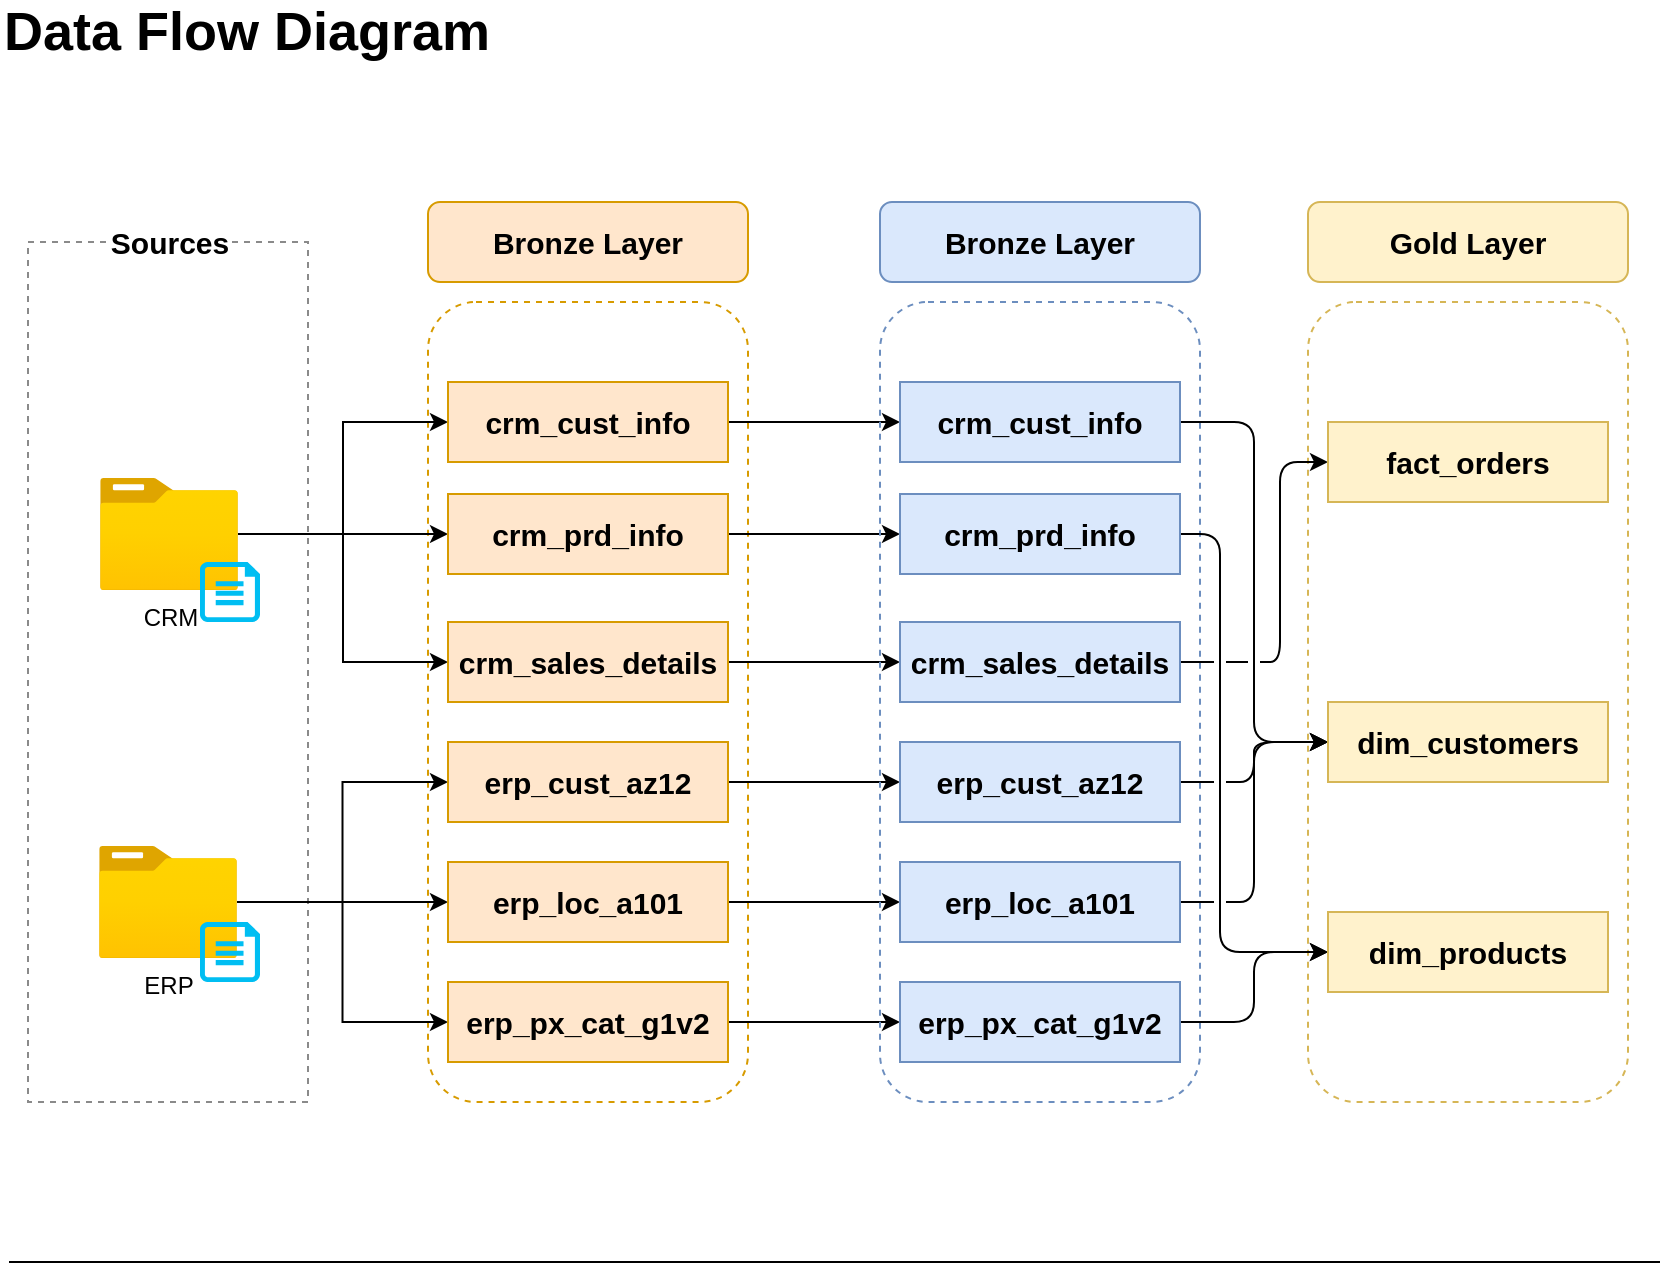 <mxfile version="28.0.6">
  <diagram name="Page-1" id="b2kekK9_2jWySMDAzPlP">
    <mxGraphModel dx="1188" dy="741" grid="1" gridSize="10" guides="1" tooltips="1" connect="1" arrows="1" fold="1" page="1" pageScale="1" pageWidth="850" pageHeight="1100" math="0" shadow="0">
      <root>
        <mxCell id="0" />
        <mxCell id="1" parent="0" />
        <mxCell id="WbQk5H_e2WWCLxe1NhMA-1" value="" style="rounded=0;whiteSpace=wrap;html=1;fillColor=none;strokeColor=light-dark(#8a8a8a, #ededed);dashed=1;" parent="1" vertex="1">
          <mxGeometry x="24" y="170" width="140" height="430" as="geometry" />
        </mxCell>
        <mxCell id="WbQk5H_e2WWCLxe1NhMA-2" value="Sources" style="rounded=0;whiteSpace=wrap;html=1;strokeColor=none;fontSize=15;fontStyle=1" parent="1" vertex="1">
          <mxGeometry x="64.5" y="150" width="60" height="40" as="geometry" />
        </mxCell>
        <mxCell id="WbQk5H_e2WWCLxe1NhMA-4" value="" style="rounded=1;whiteSpace=wrap;html=1;fillColor=default;strokeColor=#d79b00;dashed=1;fillStyle=hatch;" parent="1" vertex="1">
          <mxGeometry x="224" y="200" width="160" height="400" as="geometry" />
        </mxCell>
        <mxCell id="WbQk5H_e2WWCLxe1NhMA-5" value="Bronze Layer" style="rounded=1;whiteSpace=wrap;html=1;strokeColor=#d79b00;fontSize=15;fontStyle=1;fillColor=#ffe6cc;" parent="1" vertex="1">
          <mxGeometry x="224" y="150" width="160" height="40" as="geometry" />
        </mxCell>
        <mxCell id="WbQk5H_e2WWCLxe1NhMA-8" value="" style="rounded=1;whiteSpace=wrap;html=1;fillColor=default;strokeColor=#d6b656;dashed=1;fillStyle=hatch;" parent="1" vertex="1">
          <mxGeometry x="664" y="200" width="160" height="400" as="geometry" />
        </mxCell>
        <mxCell id="WbQk5H_e2WWCLxe1NhMA-9" value="Gold Layer" style="rounded=1;whiteSpace=wrap;html=1;strokeColor=#d6b656;fontSize=15;fontStyle=1;fillColor=#fff2cc;" parent="1" vertex="1">
          <mxGeometry x="664" y="150" width="160" height="40" as="geometry" />
        </mxCell>
        <mxCell id="WbQk5H_e2WWCLxe1NhMA-18" style="edgeStyle=orthogonalEdgeStyle;rounded=0;orthogonalLoop=1;jettySize=auto;html=1;entryX=0;entryY=0.5;entryDx=0;entryDy=0;" parent="1" source="WbQk5H_e2WWCLxe1NhMA-10" target="WbQk5H_e2WWCLxe1NhMA-12" edge="1">
          <mxGeometry relative="1" as="geometry" />
        </mxCell>
        <mxCell id="WbQk5H_e2WWCLxe1NhMA-20" style="edgeStyle=orthogonalEdgeStyle;rounded=0;orthogonalLoop=1;jettySize=auto;html=1;entryX=0;entryY=0.5;entryDx=0;entryDy=0;" parent="1" source="WbQk5H_e2WWCLxe1NhMA-10" target="WbQk5H_e2WWCLxe1NhMA-14" edge="1">
          <mxGeometry relative="1" as="geometry" />
        </mxCell>
        <mxCell id="WbQk5H_e2WWCLxe1NhMA-21" style="edgeStyle=orthogonalEdgeStyle;rounded=0;orthogonalLoop=1;jettySize=auto;html=1;entryX=0;entryY=0.5;entryDx=0;entryDy=0;" parent="1" source="WbQk5H_e2WWCLxe1NhMA-10" target="WbQk5H_e2WWCLxe1NhMA-13" edge="1">
          <mxGeometry relative="1" as="geometry" />
        </mxCell>
        <mxCell id="WbQk5H_e2WWCLxe1NhMA-10" value="CRM&lt;span style=&quot;color: rgba(0, 0, 0, 0); font-family: monospace; font-size: 0px; text-align: start; background-color: rgb(236, 236, 236);&quot;&gt;%3CmxGraphModel%3E%3Croot%3E%3CmxCell%20id%3D%220%22%2F%3E%3CmxCell%20id%3D%221%22%20parent%3D%220%22%2F%3E%3CmxCell%20id%3D%222%22%20value%3D%22%22%20style%3D%22rounded%3D0%3BwhiteSpace%3Dwrap%3Bhtml%3D1%3BfillColor%3Dnone%3BstrokeColor%3Dlight-dark(%238a8a8a%2C%20%23ededed)%3Bdashed%3D1%3B%22%20vertex%3D%221%22%20parent%3D%221%22%3E%3CmxGeometry%20x%3D%22240%22%20y%3D%22200%22%20width%3D%22160%22%20height%3D%22400%22%20as%3D%22geometry%22%2F%3E%3C%2FmxCell%3E%3CmxCell%20id%3D%223%22%20value%3D%22Bronze%20Layer%22%20style%3D%22rounded%3D0%3BwhiteSpace%3Dwrap%3Bhtml%3D1%3BstrokeColor%3Dnone%3BfontSize%3D15%3BfontStyle%3D1%22%20vertex%3D%221%22%20parent%3D%221%22%3E%3CmxGeometry%20x%3D%22270%22%20y%3D%22180%22%20width%3D%22100%22%20height%3D%2240%22%20as%3D%22geometry%22%2F%3E%3C%2FmxCell%3E%3C%2Froot%3E%3C%2FmxGraphModel%3E&lt;/span&gt;" style="image;aspect=fixed;html=1;points=[];align=center;fontSize=12;image=img/lib/azure2/general/Folder_Blank.svg;" parent="1" vertex="1">
          <mxGeometry x="60" y="288" width="69" height="56.0" as="geometry" />
        </mxCell>
        <mxCell id="WbQk5H_e2WWCLxe1NhMA-22" style="edgeStyle=orthogonalEdgeStyle;rounded=0;orthogonalLoop=1;jettySize=auto;html=1;entryX=0;entryY=0.5;entryDx=0;entryDy=0;" parent="1" source="WbQk5H_e2WWCLxe1NhMA-11" target="WbQk5H_e2WWCLxe1NhMA-15" edge="1">
          <mxGeometry relative="1" as="geometry" />
        </mxCell>
        <mxCell id="WbQk5H_e2WWCLxe1NhMA-23" style="edgeStyle=orthogonalEdgeStyle;rounded=0;orthogonalLoop=1;jettySize=auto;html=1;entryX=0;entryY=0.5;entryDx=0;entryDy=0;" parent="1" source="WbQk5H_e2WWCLxe1NhMA-11" target="WbQk5H_e2WWCLxe1NhMA-16" edge="1">
          <mxGeometry relative="1" as="geometry" />
        </mxCell>
        <mxCell id="WbQk5H_e2WWCLxe1NhMA-24" style="edgeStyle=orthogonalEdgeStyle;rounded=0;orthogonalLoop=1;jettySize=auto;html=1;entryX=0;entryY=0.5;entryDx=0;entryDy=0;" parent="1" source="WbQk5H_e2WWCLxe1NhMA-11" target="WbQk5H_e2WWCLxe1NhMA-17" edge="1">
          <mxGeometry relative="1" as="geometry" />
        </mxCell>
        <mxCell id="WbQk5H_e2WWCLxe1NhMA-11" value="ERP" style="image;aspect=fixed;html=1;points=[];align=center;fontSize=12;image=img/lib/azure2/general/Folder_Blank.svg;" parent="1" vertex="1">
          <mxGeometry x="59.5" y="472" width="69" height="56.0" as="geometry" />
        </mxCell>
        <mxCell id="e1Ec5Xwr15tqVegTzRyW-9" style="edgeStyle=orthogonalEdgeStyle;rounded=0;orthogonalLoop=1;jettySize=auto;html=1;exitX=1;exitY=0.5;exitDx=0;exitDy=0;entryX=0;entryY=0.5;entryDx=0;entryDy=0;" parent="1" source="WbQk5H_e2WWCLxe1NhMA-12" target="e1Ec5Xwr15tqVegTzRyW-3" edge="1">
          <mxGeometry relative="1" as="geometry" />
        </mxCell>
        <mxCell id="WbQk5H_e2WWCLxe1NhMA-12" value="crm_cust_info" style="rounded=0;whiteSpace=wrap;html=1;strokeColor=#d79b00;fontSize=15;fontStyle=1;fillColor=#ffe6cc;" parent="1" vertex="1">
          <mxGeometry x="234" y="240" width="140" height="40" as="geometry" />
        </mxCell>
        <mxCell id="e1Ec5Xwr15tqVegTzRyW-10" style="edgeStyle=orthogonalEdgeStyle;rounded=0;orthogonalLoop=1;jettySize=auto;html=1;exitX=1;exitY=0.5;exitDx=0;exitDy=0;entryX=0;entryY=0.5;entryDx=0;entryDy=0;" parent="1" source="WbQk5H_e2WWCLxe1NhMA-13" target="e1Ec5Xwr15tqVegTzRyW-4" edge="1">
          <mxGeometry relative="1" as="geometry" />
        </mxCell>
        <mxCell id="WbQk5H_e2WWCLxe1NhMA-13" value="crm_prd_info" style="rounded=0;whiteSpace=wrap;html=1;strokeColor=#d79b00;fontSize=15;fontStyle=1;fillColor=#ffe6cc;" parent="1" vertex="1">
          <mxGeometry x="234" y="296" width="140" height="40" as="geometry" />
        </mxCell>
        <mxCell id="e1Ec5Xwr15tqVegTzRyW-11" style="edgeStyle=orthogonalEdgeStyle;rounded=0;orthogonalLoop=1;jettySize=auto;html=1;exitX=1;exitY=0.5;exitDx=0;exitDy=0;entryX=0;entryY=0.5;entryDx=0;entryDy=0;" parent="1" source="WbQk5H_e2WWCLxe1NhMA-14" target="e1Ec5Xwr15tqVegTzRyW-5" edge="1">
          <mxGeometry relative="1" as="geometry" />
        </mxCell>
        <mxCell id="WbQk5H_e2WWCLxe1NhMA-14" value="crm_sales_details" style="rounded=0;whiteSpace=wrap;html=1;strokeColor=#d79b00;fontSize=15;fontStyle=1;fillColor=#ffe6cc;" parent="1" vertex="1">
          <mxGeometry x="234" y="360" width="140" height="40" as="geometry" />
        </mxCell>
        <mxCell id="e1Ec5Xwr15tqVegTzRyW-12" style="edgeStyle=orthogonalEdgeStyle;rounded=0;orthogonalLoop=1;jettySize=auto;html=1;exitX=1;exitY=0.5;exitDx=0;exitDy=0;" parent="1" source="WbQk5H_e2WWCLxe1NhMA-15" target="e1Ec5Xwr15tqVegTzRyW-6" edge="1">
          <mxGeometry relative="1" as="geometry" />
        </mxCell>
        <mxCell id="WbQk5H_e2WWCLxe1NhMA-15" value="erp_cust_az12" style="rounded=0;whiteSpace=wrap;html=1;strokeColor=#d79b00;fontSize=15;fontStyle=1;fillColor=#ffe6cc;" parent="1" vertex="1">
          <mxGeometry x="234" y="420" width="140" height="40" as="geometry" />
        </mxCell>
        <mxCell id="e1Ec5Xwr15tqVegTzRyW-14" style="edgeStyle=orthogonalEdgeStyle;rounded=0;orthogonalLoop=1;jettySize=auto;html=1;exitX=1;exitY=0.5;exitDx=0;exitDy=0;entryX=0;entryY=0.5;entryDx=0;entryDy=0;" parent="1" source="WbQk5H_e2WWCLxe1NhMA-16" target="e1Ec5Xwr15tqVegTzRyW-7" edge="1">
          <mxGeometry relative="1" as="geometry" />
        </mxCell>
        <mxCell id="WbQk5H_e2WWCLxe1NhMA-16" value="erp_loc_a101" style="rounded=0;whiteSpace=wrap;html=1;strokeColor=#d79b00;fontSize=15;fontStyle=1;fillColor=#ffe6cc;" parent="1" vertex="1">
          <mxGeometry x="234" y="480" width="140" height="40" as="geometry" />
        </mxCell>
        <mxCell id="e1Ec5Xwr15tqVegTzRyW-15" style="edgeStyle=orthogonalEdgeStyle;rounded=0;orthogonalLoop=1;jettySize=auto;html=1;entryX=0;entryY=0.5;entryDx=0;entryDy=0;" parent="1" source="WbQk5H_e2WWCLxe1NhMA-17" target="e1Ec5Xwr15tqVegTzRyW-8" edge="1">
          <mxGeometry relative="1" as="geometry" />
        </mxCell>
        <mxCell id="WbQk5H_e2WWCLxe1NhMA-17" value="erp_px_cat_g1v2" style="rounded=0;whiteSpace=wrap;html=1;strokeColor=#d79b00;fontSize=15;fontStyle=1;fillColor=#ffe6cc;" parent="1" vertex="1">
          <mxGeometry x="234" y="540" width="140" height="40" as="geometry" />
        </mxCell>
        <mxCell id="WbQk5H_e2WWCLxe1NhMA-26" value="" style="verticalLabelPosition=bottom;html=1;verticalAlign=top;align=center;strokeColor=none;fillColor=#00BEF2;shape=mxgraph.azure.cloud_services_configuration_file;pointerEvents=1;" parent="1" vertex="1">
          <mxGeometry x="110" y="330" width="30" height="30" as="geometry" />
        </mxCell>
        <mxCell id="WbQk5H_e2WWCLxe1NhMA-27" value="" style="verticalLabelPosition=bottom;html=1;verticalAlign=top;align=center;strokeColor=none;fillColor=#00BEF2;shape=mxgraph.azure.cloud_services_configuration_file;pointerEvents=1;" parent="1" vertex="1">
          <mxGeometry x="110" y="510" width="30" height="30" as="geometry" />
        </mxCell>
        <mxCell id="e1Ec5Xwr15tqVegTzRyW-1" value="" style="rounded=1;whiteSpace=wrap;html=1;fillColor=none;strokeColor=#6c8ebf;dashed=1;fillStyle=hatch;" parent="1" vertex="1">
          <mxGeometry x="450" y="200" width="160" height="400" as="geometry" />
        </mxCell>
        <mxCell id="e1Ec5Xwr15tqVegTzRyW-2" value="Bronze Layer" style="rounded=1;whiteSpace=wrap;html=1;strokeColor=#6c8ebf;fontSize=15;fontStyle=1;fillColor=#dae8fc;" parent="1" vertex="1">
          <mxGeometry x="450" y="150" width="160" height="40" as="geometry" />
        </mxCell>
        <mxCell id="kmYfXPGBIqyy0O1JUdQS-9" style="edgeStyle=orthogonalEdgeStyle;rounded=1;orthogonalLoop=1;jettySize=auto;html=1;entryX=0;entryY=0.5;entryDx=0;entryDy=0;jumpStyle=gap;curved=0;" edge="1" parent="1" source="e1Ec5Xwr15tqVegTzRyW-3" target="kmYfXPGBIqyy0O1JUdQS-2">
          <mxGeometry relative="1" as="geometry" />
        </mxCell>
        <mxCell id="e1Ec5Xwr15tqVegTzRyW-3" value="crm_cust_info" style="rounded=0;whiteSpace=wrap;html=1;strokeColor=#6c8ebf;fontSize=15;fontStyle=1;fillColor=#dae8fc;" parent="1" vertex="1">
          <mxGeometry x="460" y="240" width="140" height="40" as="geometry" />
        </mxCell>
        <mxCell id="kmYfXPGBIqyy0O1JUdQS-13" style="edgeStyle=orthogonalEdgeStyle;rounded=1;orthogonalLoop=1;jettySize=auto;html=1;entryX=0;entryY=0.5;entryDx=0;entryDy=0;jumpStyle=gap;curved=0;" edge="1" parent="1" source="e1Ec5Xwr15tqVegTzRyW-4" target="kmYfXPGBIqyy0O1JUdQS-3">
          <mxGeometry relative="1" as="geometry">
            <Array as="points">
              <mxPoint x="620" y="316" />
              <mxPoint x="620" y="525" />
            </Array>
          </mxGeometry>
        </mxCell>
        <mxCell id="e1Ec5Xwr15tqVegTzRyW-4" value="crm_prd_info" style="rounded=0;whiteSpace=wrap;html=1;strokeColor=#6c8ebf;fontSize=15;fontStyle=1;fillColor=#dae8fc;" parent="1" vertex="1">
          <mxGeometry x="460" y="296" width="140" height="40" as="geometry" />
        </mxCell>
        <mxCell id="kmYfXPGBIqyy0O1JUdQS-8" style="edgeStyle=orthogonalEdgeStyle;rounded=1;orthogonalLoop=1;jettySize=auto;html=1;entryX=0;entryY=0.5;entryDx=0;entryDy=0;jumpStyle=gap;curved=0;" edge="1" parent="1" source="e1Ec5Xwr15tqVegTzRyW-5" target="kmYfXPGBIqyy0O1JUdQS-1">
          <mxGeometry relative="1" as="geometry">
            <Array as="points">
              <mxPoint x="650" y="380" />
              <mxPoint x="650" y="280" />
            </Array>
          </mxGeometry>
        </mxCell>
        <mxCell id="e1Ec5Xwr15tqVegTzRyW-5" value="crm_sales_details" style="rounded=0;whiteSpace=wrap;html=1;strokeColor=#6c8ebf;fontSize=15;fontStyle=1;fillColor=#dae8fc;" parent="1" vertex="1">
          <mxGeometry x="460" y="360" width="140" height="40" as="geometry" />
        </mxCell>
        <mxCell id="kmYfXPGBIqyy0O1JUdQS-11" style="edgeStyle=orthogonalEdgeStyle;rounded=1;orthogonalLoop=1;jettySize=auto;html=1;entryX=0;entryY=0.5;entryDx=0;entryDy=0;jumpStyle=gap;curved=0;" edge="1" parent="1" source="e1Ec5Xwr15tqVegTzRyW-6" target="kmYfXPGBIqyy0O1JUdQS-2">
          <mxGeometry relative="1" as="geometry" />
        </mxCell>
        <mxCell id="e1Ec5Xwr15tqVegTzRyW-6" value="erp_cust_az12" style="rounded=0;whiteSpace=wrap;html=1;strokeColor=#6c8ebf;fontSize=15;fontStyle=1;fillColor=#dae8fc;" parent="1" vertex="1">
          <mxGeometry x="460" y="420" width="140" height="40" as="geometry" />
        </mxCell>
        <mxCell id="kmYfXPGBIqyy0O1JUdQS-10" style="edgeStyle=orthogonalEdgeStyle;rounded=1;orthogonalLoop=1;jettySize=auto;html=1;entryX=0;entryY=0.5;entryDx=0;entryDy=0;jumpStyle=gap;curved=0;" edge="1" parent="1" source="e1Ec5Xwr15tqVegTzRyW-7" target="kmYfXPGBIqyy0O1JUdQS-2">
          <mxGeometry relative="1" as="geometry" />
        </mxCell>
        <mxCell id="e1Ec5Xwr15tqVegTzRyW-7" value="erp_loc_a101" style="rounded=0;whiteSpace=wrap;html=1;strokeColor=#6c8ebf;fontSize=15;fontStyle=1;fillColor=#dae8fc;" parent="1" vertex="1">
          <mxGeometry x="460" y="480" width="140" height="40" as="geometry" />
        </mxCell>
        <mxCell id="kmYfXPGBIqyy0O1JUdQS-12" style="edgeStyle=orthogonalEdgeStyle;rounded=1;orthogonalLoop=1;jettySize=auto;html=1;entryX=0;entryY=0.5;entryDx=0;entryDy=0;jumpStyle=gap;curved=0;" edge="1" parent="1" source="e1Ec5Xwr15tqVegTzRyW-8" target="kmYfXPGBIqyy0O1JUdQS-3">
          <mxGeometry relative="1" as="geometry" />
        </mxCell>
        <mxCell id="e1Ec5Xwr15tqVegTzRyW-8" value="erp_px_cat_g1v2" style="rounded=0;whiteSpace=wrap;html=1;strokeColor=#6c8ebf;fontSize=15;fontStyle=1;fillColor=#dae8fc;" parent="1" vertex="1">
          <mxGeometry x="460" y="540" width="140" height="40" as="geometry" />
        </mxCell>
        <mxCell id="kmYfXPGBIqyy0O1JUdQS-1" value="fact_orders" style="rounded=0;whiteSpace=wrap;html=1;strokeColor=#d6b656;fontSize=15;fontStyle=1;fillColor=#fff2cc;" vertex="1" parent="1">
          <mxGeometry x="674" y="260" width="140" height="40" as="geometry" />
        </mxCell>
        <mxCell id="kmYfXPGBIqyy0O1JUdQS-2" value="dim_customers" style="rounded=0;whiteSpace=wrap;html=1;strokeColor=#d6b656;fontSize=15;fontStyle=1;fillColor=#fff2cc;" vertex="1" parent="1">
          <mxGeometry x="674" y="400" width="140" height="40" as="geometry" />
        </mxCell>
        <mxCell id="kmYfXPGBIqyy0O1JUdQS-3" value="dim_products" style="rounded=0;whiteSpace=wrap;html=1;strokeColor=#d6b656;fontSize=15;fontStyle=1;fillColor=#fff2cc;" vertex="1" parent="1">
          <mxGeometry x="674" y="505" width="140" height="40" as="geometry" />
        </mxCell>
        <mxCell id="kmYfXPGBIqyy0O1JUdQS-5" value="Data Flow Diagram" style="text;html=1;align=left;verticalAlign=middle;whiteSpace=wrap;rounded=0;fontSize=27;fontStyle=1" vertex="1" parent="1">
          <mxGeometry x="10" y="50" width="390" height="30" as="geometry" />
        </mxCell>
        <mxCell id="kmYfXPGBIqyy0O1JUdQS-6" value="" style="endArrow=none;html=1;rounded=0;" edge="1" parent="1">
          <mxGeometry width="50" height="50" relative="1" as="geometry">
            <mxPoint x="14.5" y="680" as="sourcePoint" />
            <mxPoint x="840" y="680" as="targetPoint" />
          </mxGeometry>
        </mxCell>
      </root>
    </mxGraphModel>
  </diagram>
</mxfile>
